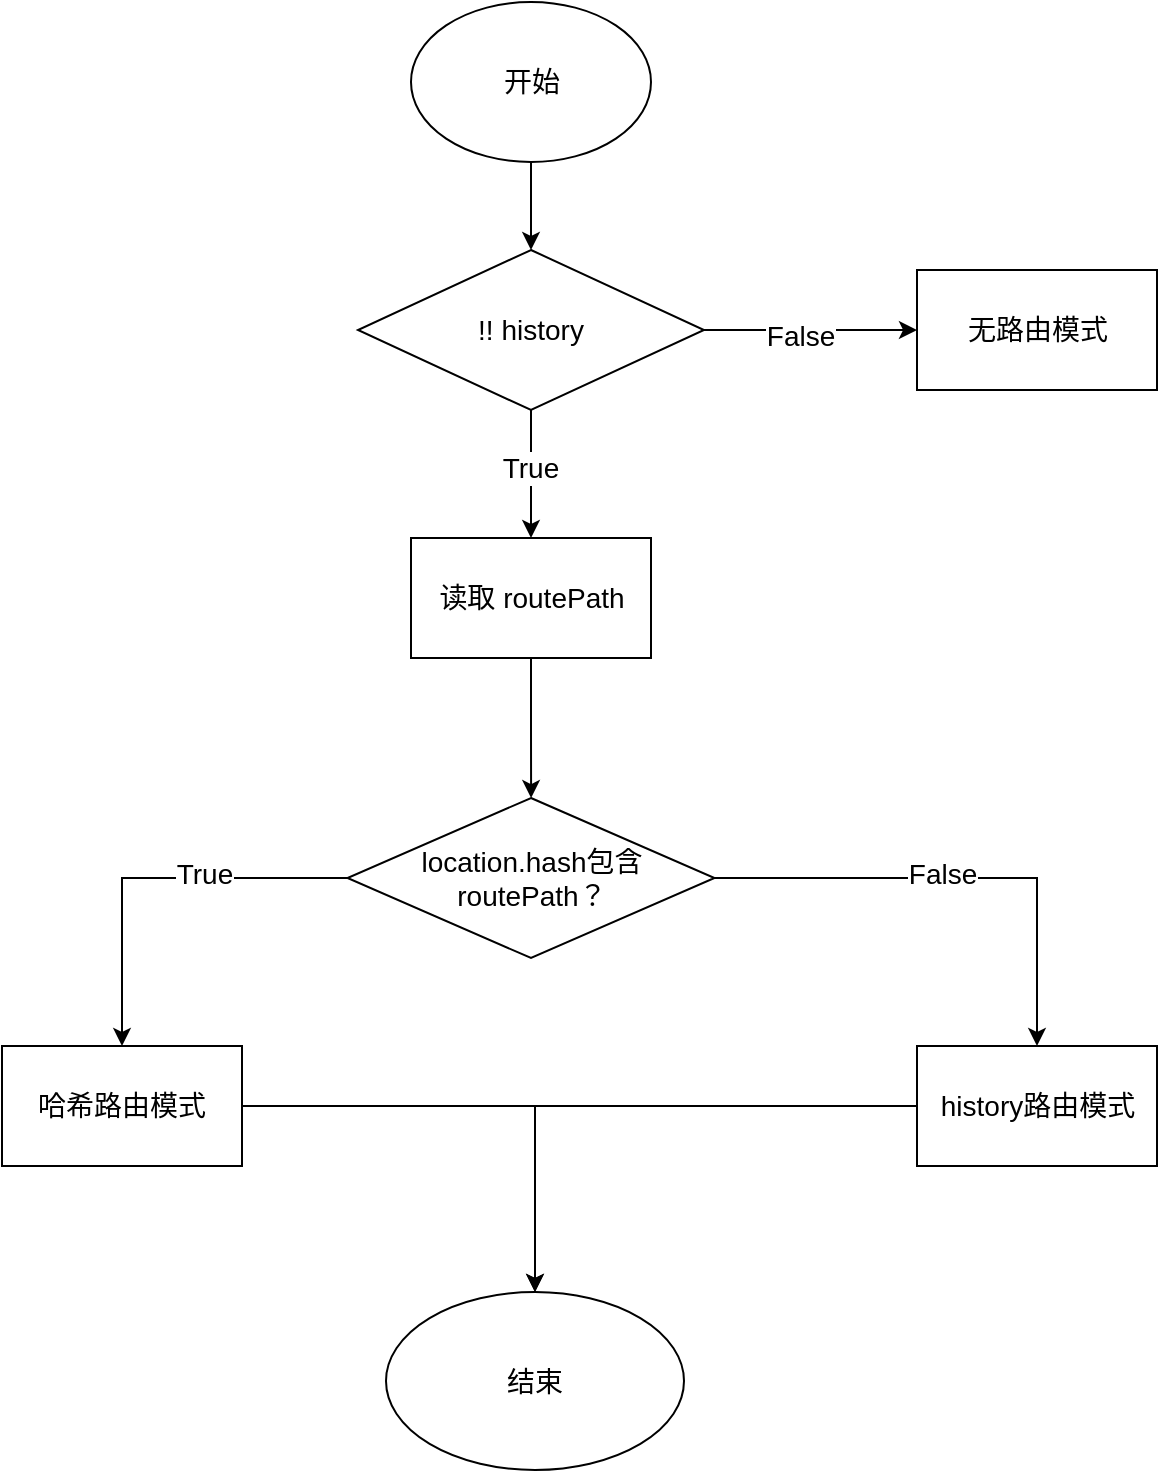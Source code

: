 <mxfile version="22.1.18" type="github">
  <diagram name="第 1 页" id="cjbvyhrqumEVrlDR03J1">
    <mxGraphModel dx="2860" dy="1141" grid="0" gridSize="10" guides="1" tooltips="1" connect="1" arrows="1" fold="1" page="0" pageScale="1" pageWidth="827" pageHeight="1169" math="0" shadow="0">
      <root>
        <mxCell id="0" />
        <mxCell id="1" parent="0" />
        <mxCell id="ZKIA1a1nuLi4vMWWjlmq-5" value="" style="edgeStyle=orthogonalEdgeStyle;rounded=0;orthogonalLoop=1;jettySize=auto;html=1;fontSize=14;labelBorderColor=none;" edge="1" parent="1" source="ZKIA1a1nuLi4vMWWjlmq-1" target="ZKIA1a1nuLi4vMWWjlmq-4">
          <mxGeometry relative="1" as="geometry" />
        </mxCell>
        <mxCell id="ZKIA1a1nuLi4vMWWjlmq-1" value="开始" style="ellipse;whiteSpace=wrap;html=1;fontSize=14;labelBorderColor=none;" vertex="1" parent="1">
          <mxGeometry x="-249.5" y="129" width="120" height="80" as="geometry" />
        </mxCell>
        <mxCell id="ZKIA1a1nuLi4vMWWjlmq-7" value="" style="edgeStyle=orthogonalEdgeStyle;rounded=0;orthogonalLoop=1;jettySize=auto;html=1;fontSize=14;labelBorderColor=none;" edge="1" parent="1" source="ZKIA1a1nuLi4vMWWjlmq-4" target="ZKIA1a1nuLi4vMWWjlmq-6">
          <mxGeometry relative="1" as="geometry" />
        </mxCell>
        <mxCell id="ZKIA1a1nuLi4vMWWjlmq-9" value="True" style="edgeLabel;html=1;align=center;verticalAlign=middle;resizable=0;points=[];fontSize=14;labelBorderColor=none;" vertex="1" connectable="0" parent="ZKIA1a1nuLi4vMWWjlmq-7">
          <mxGeometry x="-0.099" y="-1" relative="1" as="geometry">
            <mxPoint as="offset" />
          </mxGeometry>
        </mxCell>
        <mxCell id="ZKIA1a1nuLi4vMWWjlmq-11" value="" style="edgeStyle=orthogonalEdgeStyle;rounded=0;orthogonalLoop=1;jettySize=auto;html=1;fontSize=14;labelBorderColor=none;" edge="1" parent="1" source="ZKIA1a1nuLi4vMWWjlmq-4" target="ZKIA1a1nuLi4vMWWjlmq-10">
          <mxGeometry relative="1" as="geometry" />
        </mxCell>
        <mxCell id="ZKIA1a1nuLi4vMWWjlmq-12" value="False" style="edgeLabel;html=1;align=center;verticalAlign=middle;resizable=0;points=[];fontSize=14;labelBorderColor=none;" vertex="1" connectable="0" parent="ZKIA1a1nuLi4vMWWjlmq-11">
          <mxGeometry x="-0.099" y="-3" relative="1" as="geometry">
            <mxPoint as="offset" />
          </mxGeometry>
        </mxCell>
        <mxCell id="ZKIA1a1nuLi4vMWWjlmq-4" value="!! history" style="rhombus;whiteSpace=wrap;html=1;fontSize=14;labelBorderColor=none;" vertex="1" parent="1">
          <mxGeometry x="-276" y="253" width="173" height="80" as="geometry" />
        </mxCell>
        <mxCell id="ZKIA1a1nuLi4vMWWjlmq-16" value="" style="edgeStyle=orthogonalEdgeStyle;rounded=0;orthogonalLoop=1;jettySize=auto;html=1;fontSize=14;labelBorderColor=none;" edge="1" parent="1" source="ZKIA1a1nuLi4vMWWjlmq-6" target="ZKIA1a1nuLi4vMWWjlmq-15">
          <mxGeometry relative="1" as="geometry" />
        </mxCell>
        <mxCell id="ZKIA1a1nuLi4vMWWjlmq-6" value="读取 routePath" style="whiteSpace=wrap;html=1;fontSize=14;labelBorderColor=none;" vertex="1" parent="1">
          <mxGeometry x="-249.5" y="397" width="120" height="60" as="geometry" />
        </mxCell>
        <mxCell id="ZKIA1a1nuLi4vMWWjlmq-10" value="无路由模式" style="whiteSpace=wrap;html=1;fontSize=14;labelBorderColor=none;" vertex="1" parent="1">
          <mxGeometry x="3.5" y="263" width="120" height="60" as="geometry" />
        </mxCell>
        <mxCell id="ZKIA1a1nuLi4vMWWjlmq-18" value="" style="edgeStyle=orthogonalEdgeStyle;rounded=0;orthogonalLoop=1;jettySize=auto;html=1;fontSize=14;labelBorderColor=none;" edge="1" parent="1" source="ZKIA1a1nuLi4vMWWjlmq-15" target="ZKIA1a1nuLi4vMWWjlmq-17">
          <mxGeometry relative="1" as="geometry" />
        </mxCell>
        <mxCell id="ZKIA1a1nuLi4vMWWjlmq-21" value="True" style="edgeLabel;html=1;align=center;verticalAlign=middle;resizable=0;points=[];fontSize=14;labelBorderColor=none;" vertex="1" connectable="0" parent="ZKIA1a1nuLi4vMWWjlmq-18">
          <mxGeometry x="-0.267" y="-2" relative="1" as="geometry">
            <mxPoint as="offset" />
          </mxGeometry>
        </mxCell>
        <mxCell id="ZKIA1a1nuLi4vMWWjlmq-20" value="" style="edgeStyle=orthogonalEdgeStyle;rounded=0;orthogonalLoop=1;jettySize=auto;html=1;fontSize=14;labelBorderColor=none;" edge="1" parent="1" source="ZKIA1a1nuLi4vMWWjlmq-15" target="ZKIA1a1nuLi4vMWWjlmq-19">
          <mxGeometry relative="1" as="geometry" />
        </mxCell>
        <mxCell id="ZKIA1a1nuLi4vMWWjlmq-22" value="False" style="edgeLabel;html=1;align=center;verticalAlign=middle;resizable=0;points=[];fontSize=14;labelBorderColor=none;" vertex="1" connectable="0" parent="ZKIA1a1nuLi4vMWWjlmq-20">
          <mxGeometry x="-0.074" y="2" relative="1" as="geometry">
            <mxPoint as="offset" />
          </mxGeometry>
        </mxCell>
        <mxCell id="ZKIA1a1nuLi4vMWWjlmq-15" value="location.hash包含&lt;br style=&quot;font-size: 14px;&quot;&gt;routePath？" style="rhombus;whiteSpace=wrap;html=1;fontSize=14;labelBorderColor=none;" vertex="1" parent="1">
          <mxGeometry x="-281.25" y="527" width="183.5" height="80" as="geometry" />
        </mxCell>
        <mxCell id="ZKIA1a1nuLi4vMWWjlmq-25" style="edgeStyle=orthogonalEdgeStyle;rounded=0;orthogonalLoop=1;jettySize=auto;html=1;fontSize=14;labelBorderColor=none;" edge="1" parent="1" source="ZKIA1a1nuLi4vMWWjlmq-17" target="ZKIA1a1nuLi4vMWWjlmq-23">
          <mxGeometry relative="1" as="geometry" />
        </mxCell>
        <mxCell id="ZKIA1a1nuLi4vMWWjlmq-17" value="哈希路由模式" style="whiteSpace=wrap;html=1;fontSize=14;labelBorderColor=none;" vertex="1" parent="1">
          <mxGeometry x="-454" y="651" width="120" height="60" as="geometry" />
        </mxCell>
        <mxCell id="ZKIA1a1nuLi4vMWWjlmq-24" value="" style="edgeStyle=orthogonalEdgeStyle;rounded=0;orthogonalLoop=1;jettySize=auto;html=1;fontSize=14;labelBorderColor=none;" edge="1" parent="1" source="ZKIA1a1nuLi4vMWWjlmq-19" target="ZKIA1a1nuLi4vMWWjlmq-23">
          <mxGeometry relative="1" as="geometry" />
        </mxCell>
        <mxCell id="ZKIA1a1nuLi4vMWWjlmq-19" value="history路由模式" style="whiteSpace=wrap;html=1;fontSize=14;labelBorderColor=none;" vertex="1" parent="1">
          <mxGeometry x="3.5" y="651" width="120" height="60" as="geometry" />
        </mxCell>
        <mxCell id="ZKIA1a1nuLi4vMWWjlmq-23" value="结束" style="ellipse;whiteSpace=wrap;html=1;fontSize=14;labelBorderColor=none;" vertex="1" parent="1">
          <mxGeometry x="-262" y="774" width="149" height="89" as="geometry" />
        </mxCell>
      </root>
    </mxGraphModel>
  </diagram>
</mxfile>

